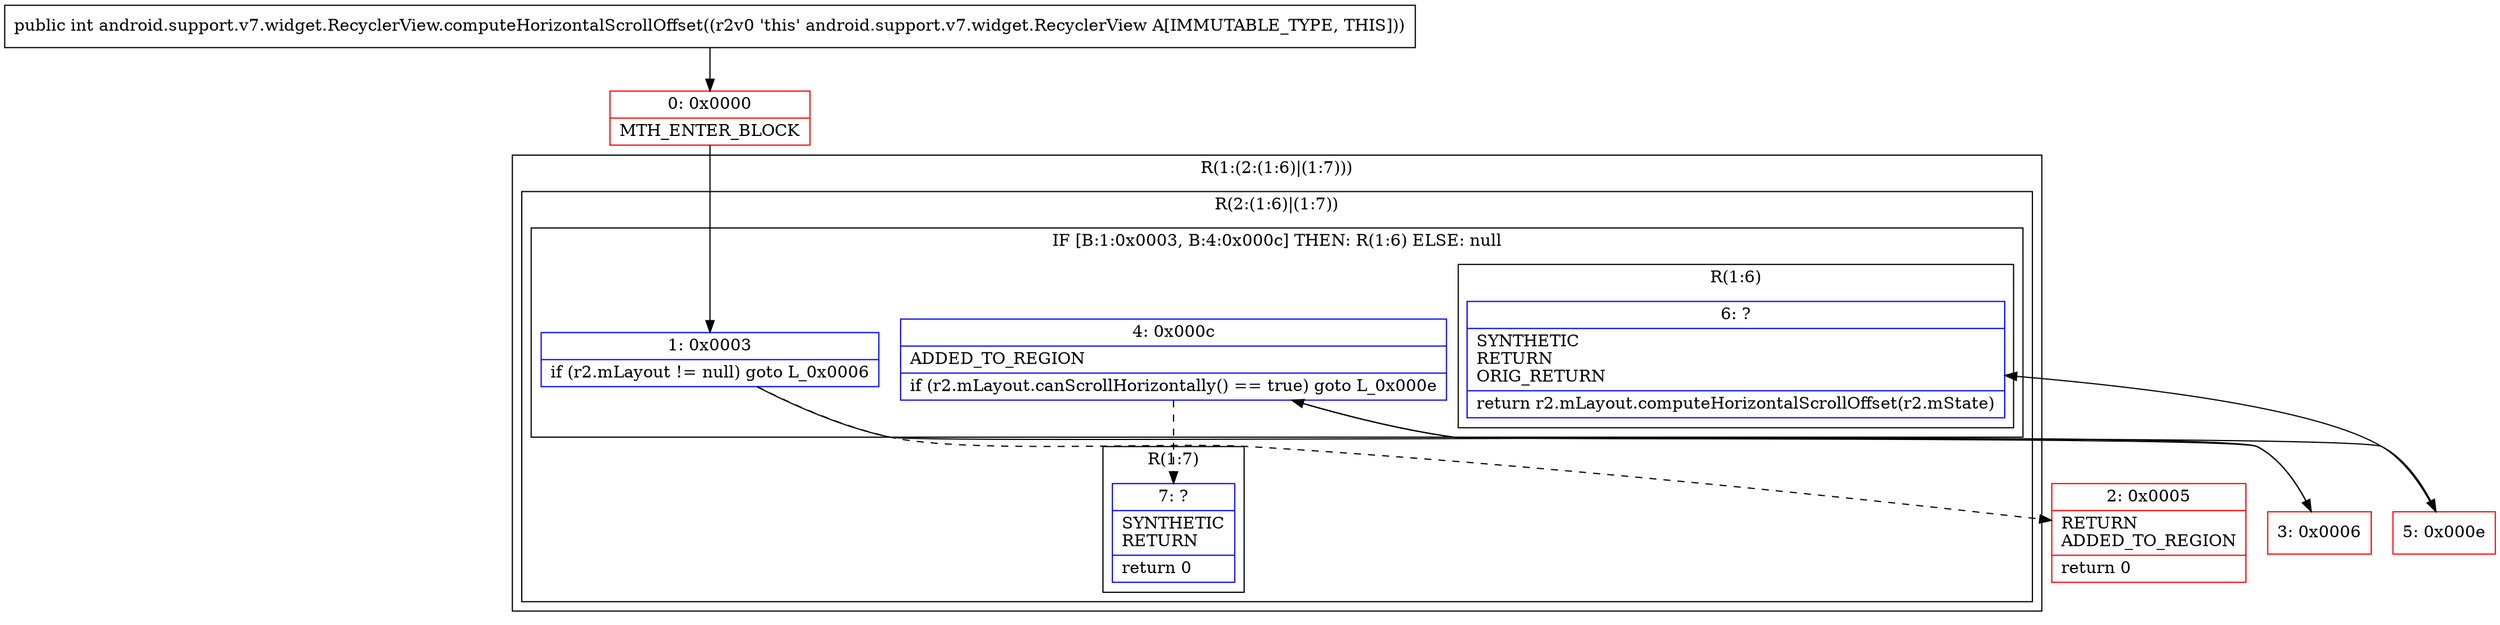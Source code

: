 digraph "CFG forandroid.support.v7.widget.RecyclerView.computeHorizontalScrollOffset()I" {
subgraph cluster_Region_1800015216 {
label = "R(1:(2:(1:6)|(1:7)))";
node [shape=record,color=blue];
subgraph cluster_Region_1998909392 {
label = "R(2:(1:6)|(1:7))";
node [shape=record,color=blue];
subgraph cluster_IfRegion_1847404838 {
label = "IF [B:1:0x0003, B:4:0x000c] THEN: R(1:6) ELSE: null";
node [shape=record,color=blue];
Node_1 [shape=record,label="{1\:\ 0x0003|if (r2.mLayout != null) goto L_0x0006\l}"];
Node_4 [shape=record,label="{4\:\ 0x000c|ADDED_TO_REGION\l|if (r2.mLayout.canScrollHorizontally() == true) goto L_0x000e\l}"];
subgraph cluster_Region_328576990 {
label = "R(1:6)";
node [shape=record,color=blue];
Node_6 [shape=record,label="{6\:\ ?|SYNTHETIC\lRETURN\lORIG_RETURN\l|return r2.mLayout.computeHorizontalScrollOffset(r2.mState)\l}"];
}
}
subgraph cluster_Region_680460625 {
label = "R(1:7)";
node [shape=record,color=blue];
Node_7 [shape=record,label="{7\:\ ?|SYNTHETIC\lRETURN\l|return 0\l}"];
}
}
}
Node_0 [shape=record,color=red,label="{0\:\ 0x0000|MTH_ENTER_BLOCK\l}"];
Node_2 [shape=record,color=red,label="{2\:\ 0x0005|RETURN\lADDED_TO_REGION\l|return 0\l}"];
Node_3 [shape=record,color=red,label="{3\:\ 0x0006}"];
Node_5 [shape=record,color=red,label="{5\:\ 0x000e}"];
MethodNode[shape=record,label="{public int android.support.v7.widget.RecyclerView.computeHorizontalScrollOffset((r2v0 'this' android.support.v7.widget.RecyclerView A[IMMUTABLE_TYPE, THIS])) }"];
MethodNode -> Node_0;
Node_1 -> Node_2[style=dashed];
Node_1 -> Node_3;
Node_4 -> Node_5;
Node_4 -> Node_7[style=dashed];
Node_0 -> Node_1;
Node_3 -> Node_4;
Node_5 -> Node_6;
}

